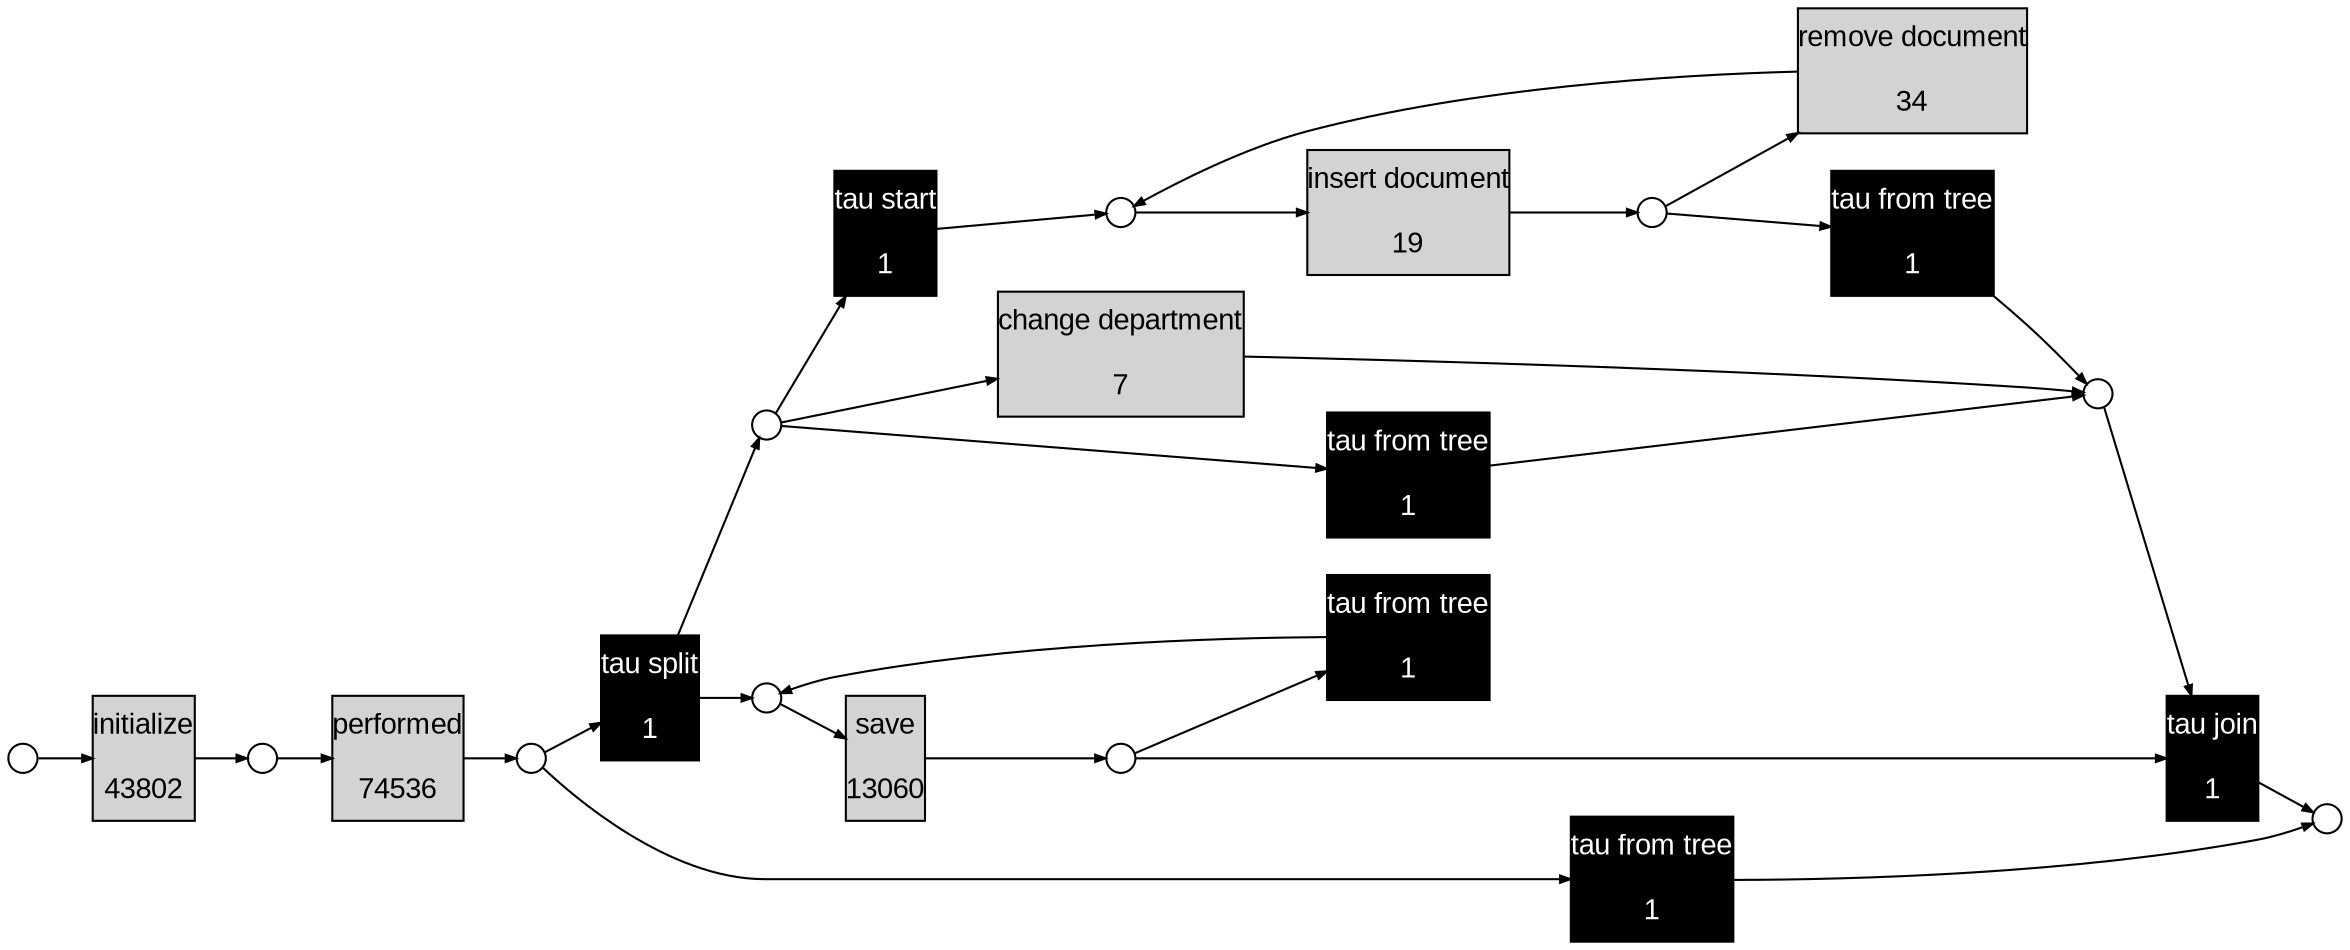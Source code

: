 digraph G { 
ranksep=".3"; fontsize="14"; remincross=true; margin="0.0,0.0"; fontname="Arial";rankdir="LR";
edge [arrowsize="0.5"];
node [height=".2",width=".2",fontname="Arial",fontsize="14"];
ratio=0.4;
id1 [shape="box",margin="0, 0.1",label="initialize\n\n43802",style="filled"];
id2 [shape="box",margin="0, 0.1",label="performed\n\n74536",style="filled"];
id3 [shape="box",margin="0, 0.1",color="black",fontcolor="white",label="tau split\n\n1",style="filled"];
id4 [shape="box",margin="0, 0.1",color="black",fontcolor="white",label="tau join\n\n1",style="filled"];
id5 [shape="box",margin="0, 0.1",color="black",fontcolor="white",label="tau start\n\n1",style="filled"];
id6 [shape="box",margin="0, 0.1",label="insert document\n\n19",style="filled"];
id7 [shape="box",margin="0, 0.1",label="remove document\n\n34",style="filled"];
id8 [shape="box",margin="0, 0.1",color="black",fontcolor="white",label="tau from tree\n\n1",style="filled"];
id9 [shape="box",margin="0, 0.1",label="change department\n\n7",style="filled"];
id10 [shape="box",margin="0, 0.1",color="black",fontcolor="white",label="tau from tree\n\n1",style="filled"];
id11 [shape="box",margin="0, 0.1",label="save\n\n13060",style="filled"];
id12 [shape="box",margin="0, 0.1",color="black",fontcolor="white",label="tau from tree\n\n1",style="filled"];
id13 [shape="box",margin="0, 0.1",color="black",fontcolor="white",label="tau from tree\n\n1",style="filled"];
id14 [shape="circle",label=""];
id15 [shape="circle",label=""];
id16 [shape="circle",label=""];
id17 [shape="circle",label=""];
id18 [shape="circle",label=""];
id19 [shape="circle",label=""];
id20 [shape="circle",label=""];
id21 [shape="circle",label=""];
id22 [shape="circle",label=""];
id23 [shape="circle",label=""];
id16 -> id2
id7 -> id21
id18 -> id5
id20 -> id8
id2 -> id17
id8 -> id19
id12 -> id23
id13 -> id15
id17 -> id3
id5 -> id21
id19 -> id4
id10 -> id19
id17 -> id13
id4 -> id15
id9 -> id19
id18 -> id10
id21 -> id6
id11 -> id22
id18 -> id9
id14 -> id1
id6 -> id20
id22 -> id12
id20 -> id7
id3 -> id18
id22 -> id4
id3 -> id23
id1 -> id16
id23 -> id11
}